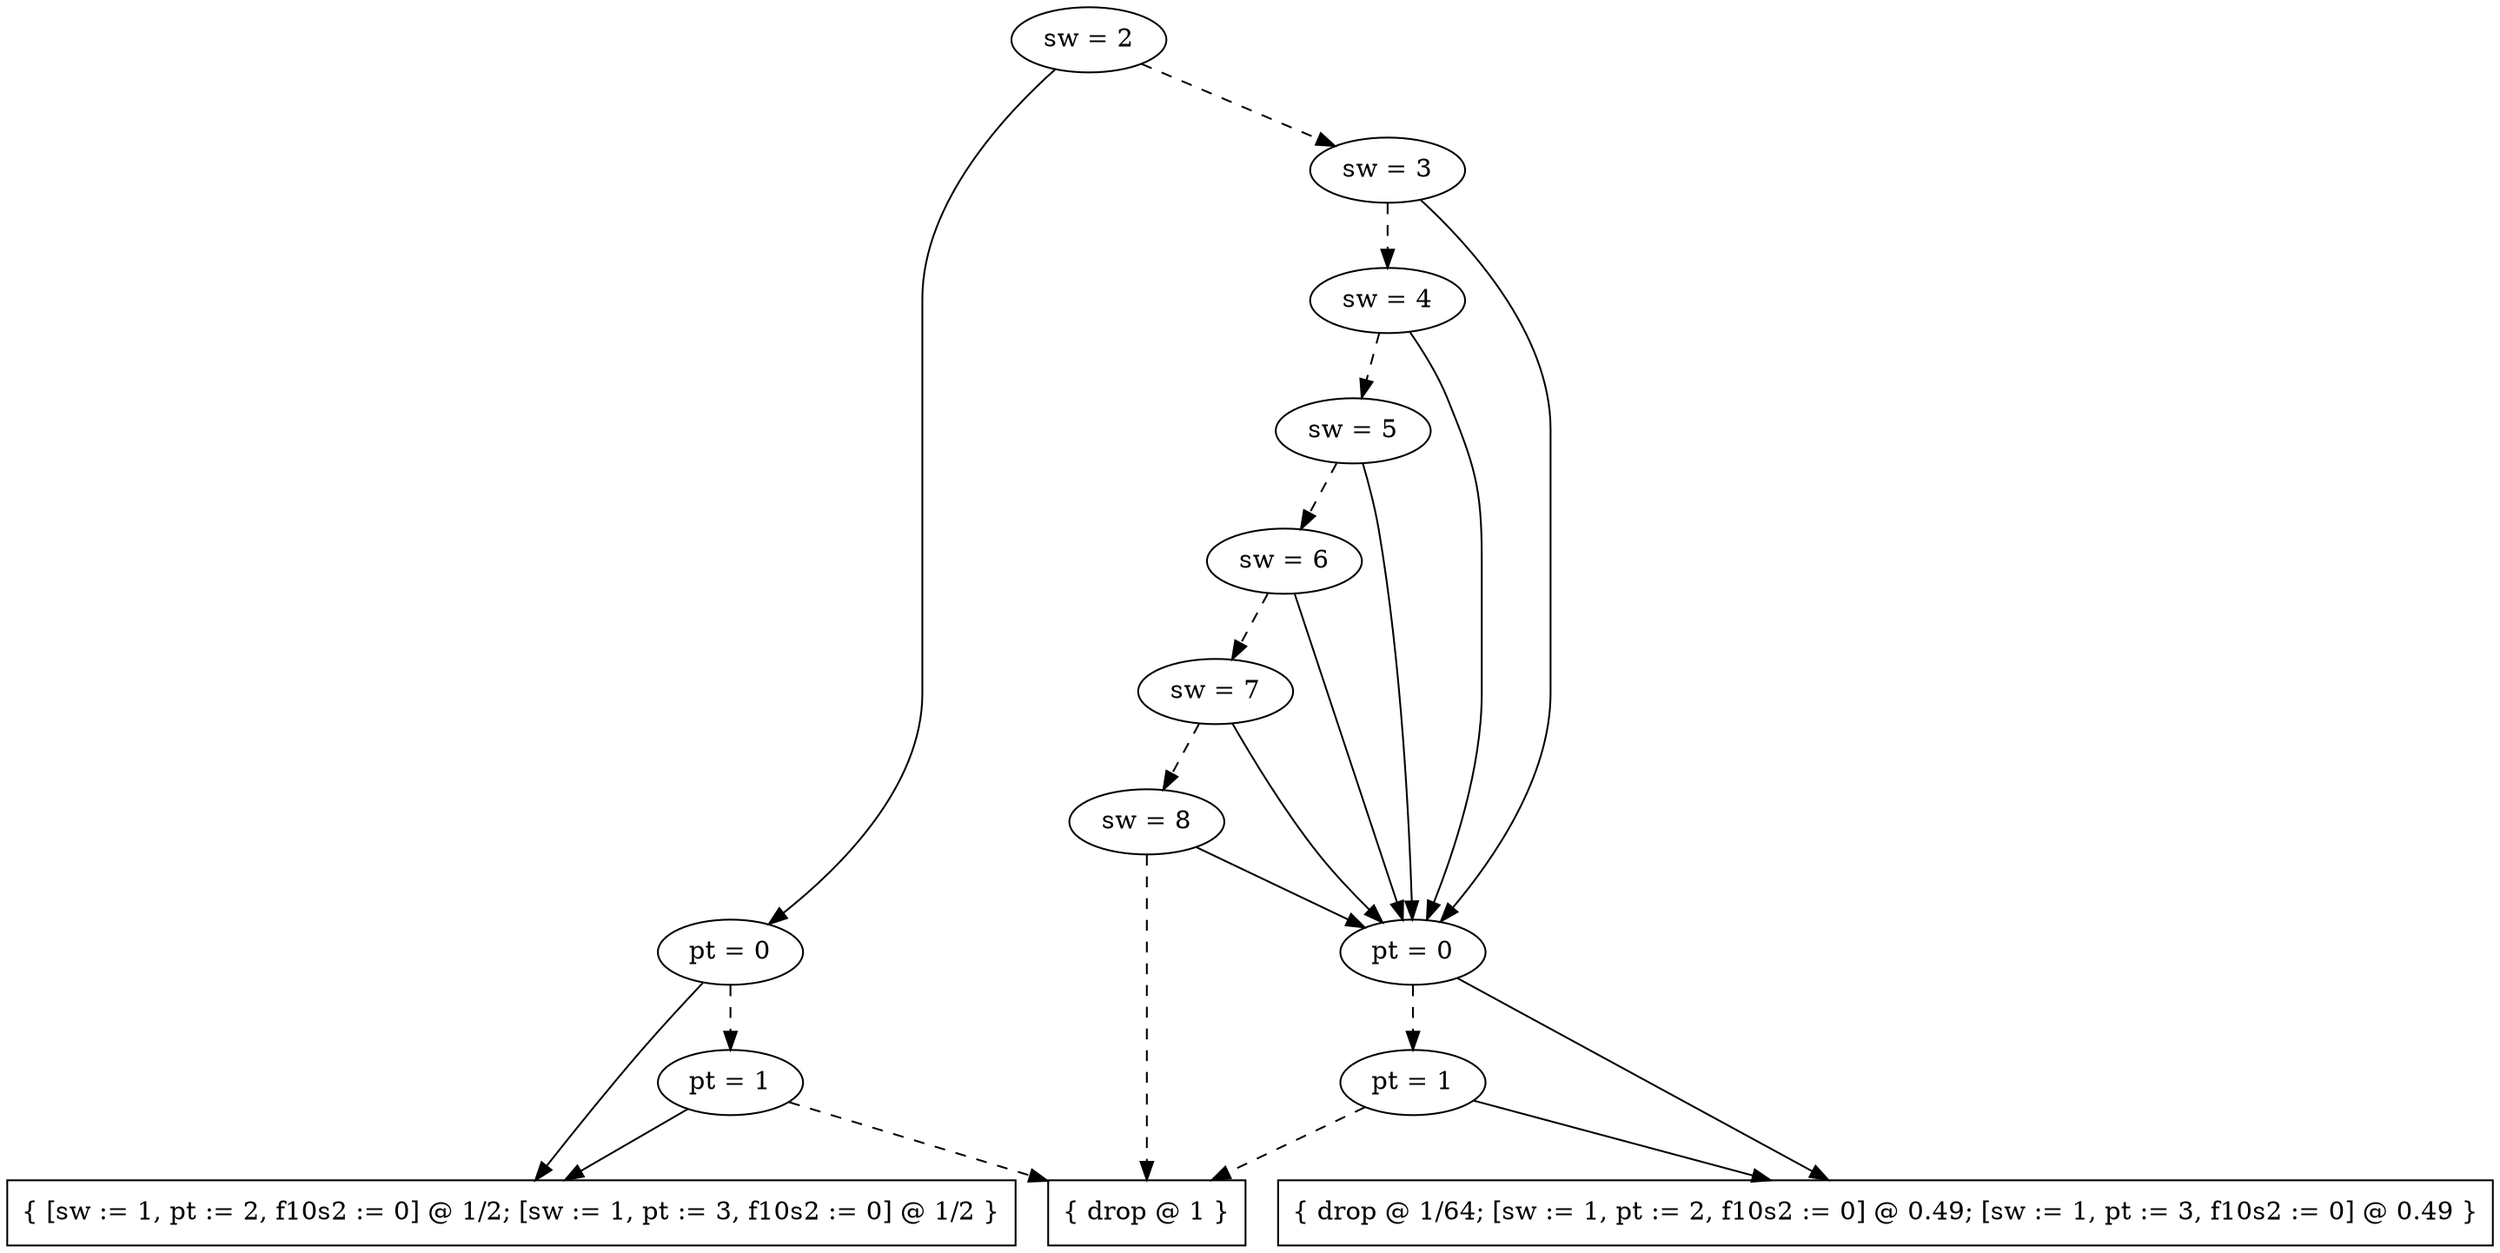 digraph tdk {
2897 [label="sw = 2"];
2897 -> 2882;
2897 -> 2895 [style="dashed"];
2882 [label="pt = 0"];
2882 -> 2739;
2882 -> 2828 [style="dashed"];
2739 [shape=box label="{ [sw := 1, pt := 2, f10s2 := 0] @ 1/2; [sw := 1, pt := 3, f10s2 := 0] @ 1/2 }"];
2828 [label="pt = 1"];
2828 -> 2739;
2828 -> 0 [style="dashed"];
0 [shape=box label="{ drop @ 1 }"];
2895 [label="sw = 3"];
2895 -> 2875;
2895 -> 2893 [style="dashed"];
2875 [label="pt = 0"];
2875 -> 2746;
2875 -> 2821 [style="dashed"];
2746 [shape=box label="{ drop @ 1/64; [sw := 1, pt := 2, f10s2 := 0] @ 0.49; [sw := 1, pt := 3, f10s2 := 0] @ 0.49 }"];
2821 [label="pt = 1"];
2821 -> 2746;
2821 -> 0 [style="dashed"];
2893 [label="sw = 4"];
2893 -> 2875;
2893 -> 2891 [style="dashed"];
2891 [label="sw = 5"];
2891 -> 2875;
2891 -> 2889 [style="dashed"];
2889 [label="sw = 6"];
2889 -> 2875;
2889 -> 2887 [style="dashed"];
2887 [label="sw = 7"];
2887 -> 2875;
2887 -> 2885 [style="dashed"];
2885 [label="sw = 8"];
2885 -> 2875;
2885 -> 0 [style="dashed"];
{rank=same; 2893 ;}
{rank=same; 2821 2828 ;}
{rank=same; 2891 ;}
{rank=same; 2895 ;}
{rank=same; 2897 ;}
{rank=same; 2887 ;}
{rank=same; 2885 ;}
{rank=same; 2889 ;}
{rank=same; 2882 2875 ;}
}
